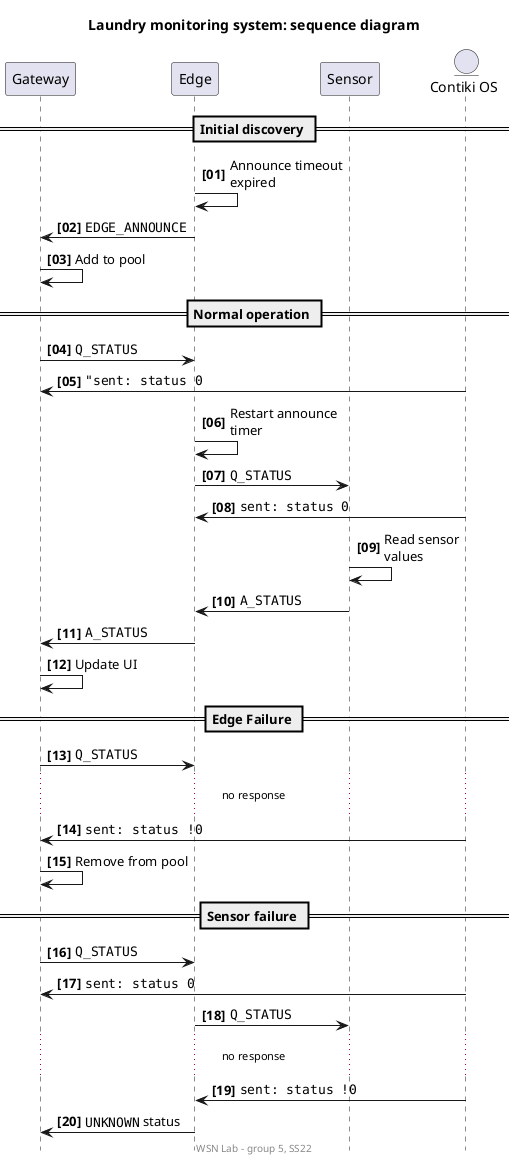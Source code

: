 @startuml seq

title Laundry monitoring system: sequence diagram
footer WSN Lab – group 5, SS22

hide footbox
autonumber "<b>[00]</b>"
skinparam shadowing false
skinparam maxMessageSize 120

participant "Gateway" as g
participant "Edge" as e
participant "Sensor" as s
entity "Contiki OS" as c

== Initial discovery ==
e -> e: Announce timeout expired
g <- e: ""EDGE_ANNOUNCE""
g -> g: Add to pool

== Normal operation ==
g -> e: ""Q_STATUS""
g <- c: """sent: status 0""
e -> e: Restart announce timer
e -> s: ""Q_STATUS""
e <- c: ""sent: status 0""
s -> s: Read sensor\nvalues
e <- s: ""A_STATUS""
g <- e: ""A_STATUS""
g -> g: Update UI

== Edge Failure ==
g -> e: ""Q_STATUS""
... no response ...
g <- c: ""sent: status !0""
g -> g: Remove from pool

== Sensor failure ==
g -> e: ""Q_STATUS""
g <- c: ""sent: status 0""
e -> s: ""Q_STATUS""
... no response ...
e <- c: ""sent: status !0""
g <- e: ""UNKNOWN"" status

@enduml
